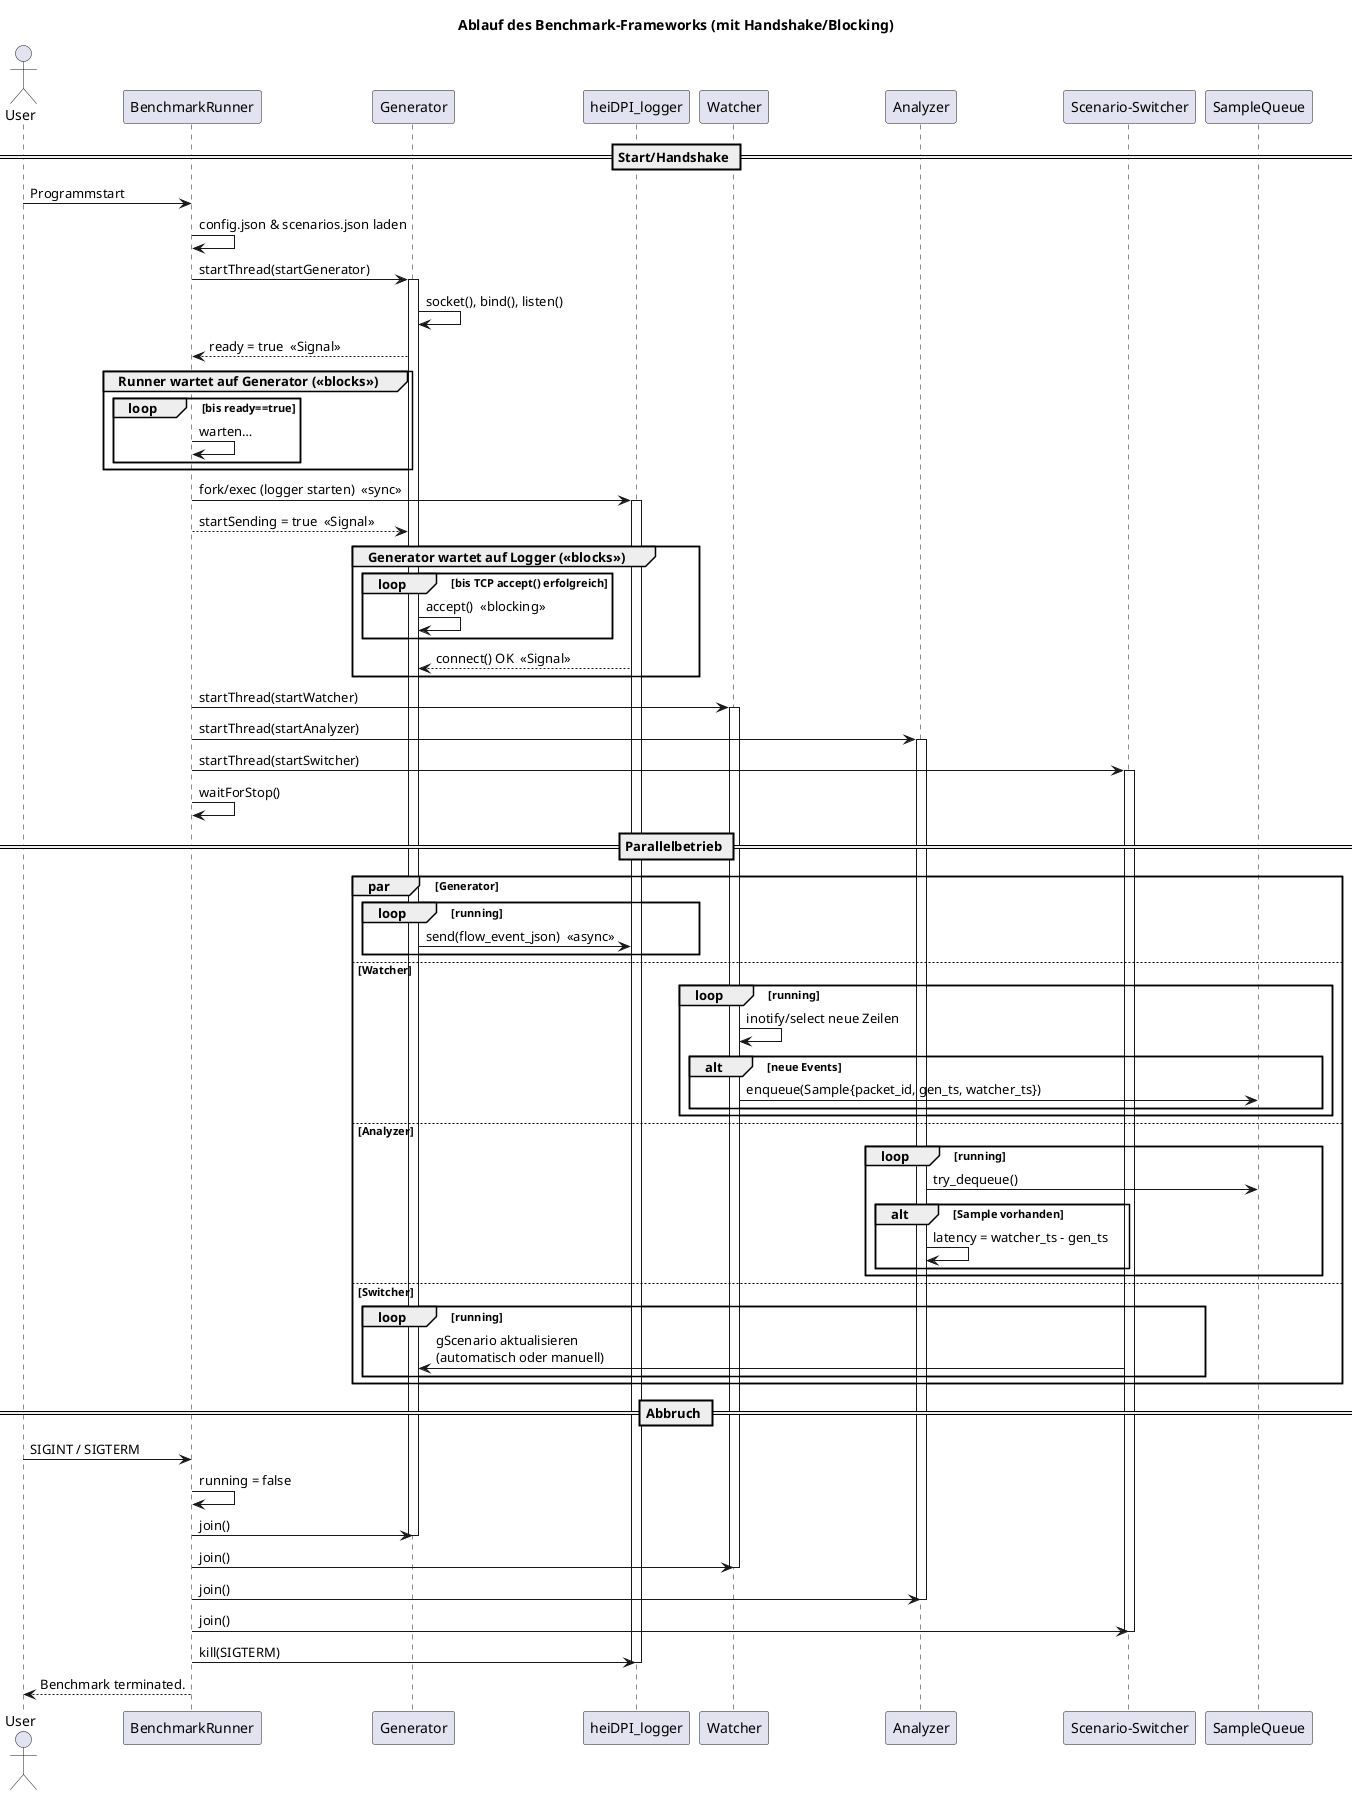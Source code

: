 @startuml
title Ablauf des Benchmark-Frameworks (mit Handshake/Blocking)

actor User
participant Runner as "BenchmarkRunner"
participant Generator as "Generator"
participant Logger as "heiDPI_logger"
participant Watcher as "Watcher"
participant Analyzer as "Analyzer"
participant Switcher as "Scenario-Switcher"
participant Queue as "SampleQueue"

== Start/Handshake ==
User -> Runner: Programmstart
Runner -> Runner: config.json & scenarios.json laden

Runner -> Generator: startThread(startGenerator)
activate Generator
Generator -> Generator: socket(), bind(), listen()
Generator --> Runner: ready = true  <<Signal>>

group Runner wartet auf Generator («blocks»)
  loop bis ready==true
    Runner -> Runner: warten…
  end
end

Runner -> Logger: fork/exec (logger starten)  <<sync>>
activate Logger
Runner --> Generator: startSending = true  <<Signal>>

group Generator wartet auf Logger («blocks»)
  loop bis TCP accept() erfolgreich
    Generator -> Generator: accept()  <<blocking>>
  end
  Logger --> Generator: connect() OK  <<Signal>>
end

Runner -> Watcher: startThread(startWatcher)
activate Watcher
Runner -> Analyzer: startThread(startAnalyzer)
activate Analyzer
Runner -> Switcher: startThread(startSwitcher)
activate Switcher
Runner -> Runner: waitForStop()

== Parallelbetrieb ==
par Generator
  loop running
    Generator -> Logger: send(flow_event_json)  <<async>>
  end
else Watcher
  loop running
    Watcher -> Watcher: inotify/select neue Zeilen
    alt neue Events
      Watcher -> Queue: enqueue(Sample{packet_id, gen_ts, watcher_ts})
    end
  end
else Analyzer
  loop running
    Analyzer -> Queue: try_dequeue()
    alt Sample vorhanden
      Analyzer -> Analyzer: latency = watcher_ts - gen_ts
    end
  end
else Switcher
  loop running
    Switcher -> Generator: gScenario aktualisieren\n(automatisch oder manuell)
  end
end

== Abbruch ==
User -> Runner: SIGINT / SIGTERM
Runner -> Runner: running = false
Runner -> Generator: join()
deactivate Generator
Runner -> Watcher: join()
deactivate Watcher
Runner -> Analyzer: join()
deactivate Analyzer
Runner -> Switcher: join()
deactivate Switcher
Runner -> Logger: kill(SIGTERM)
deactivate Logger
Runner --> User: Benchmark terminated.
@enduml
